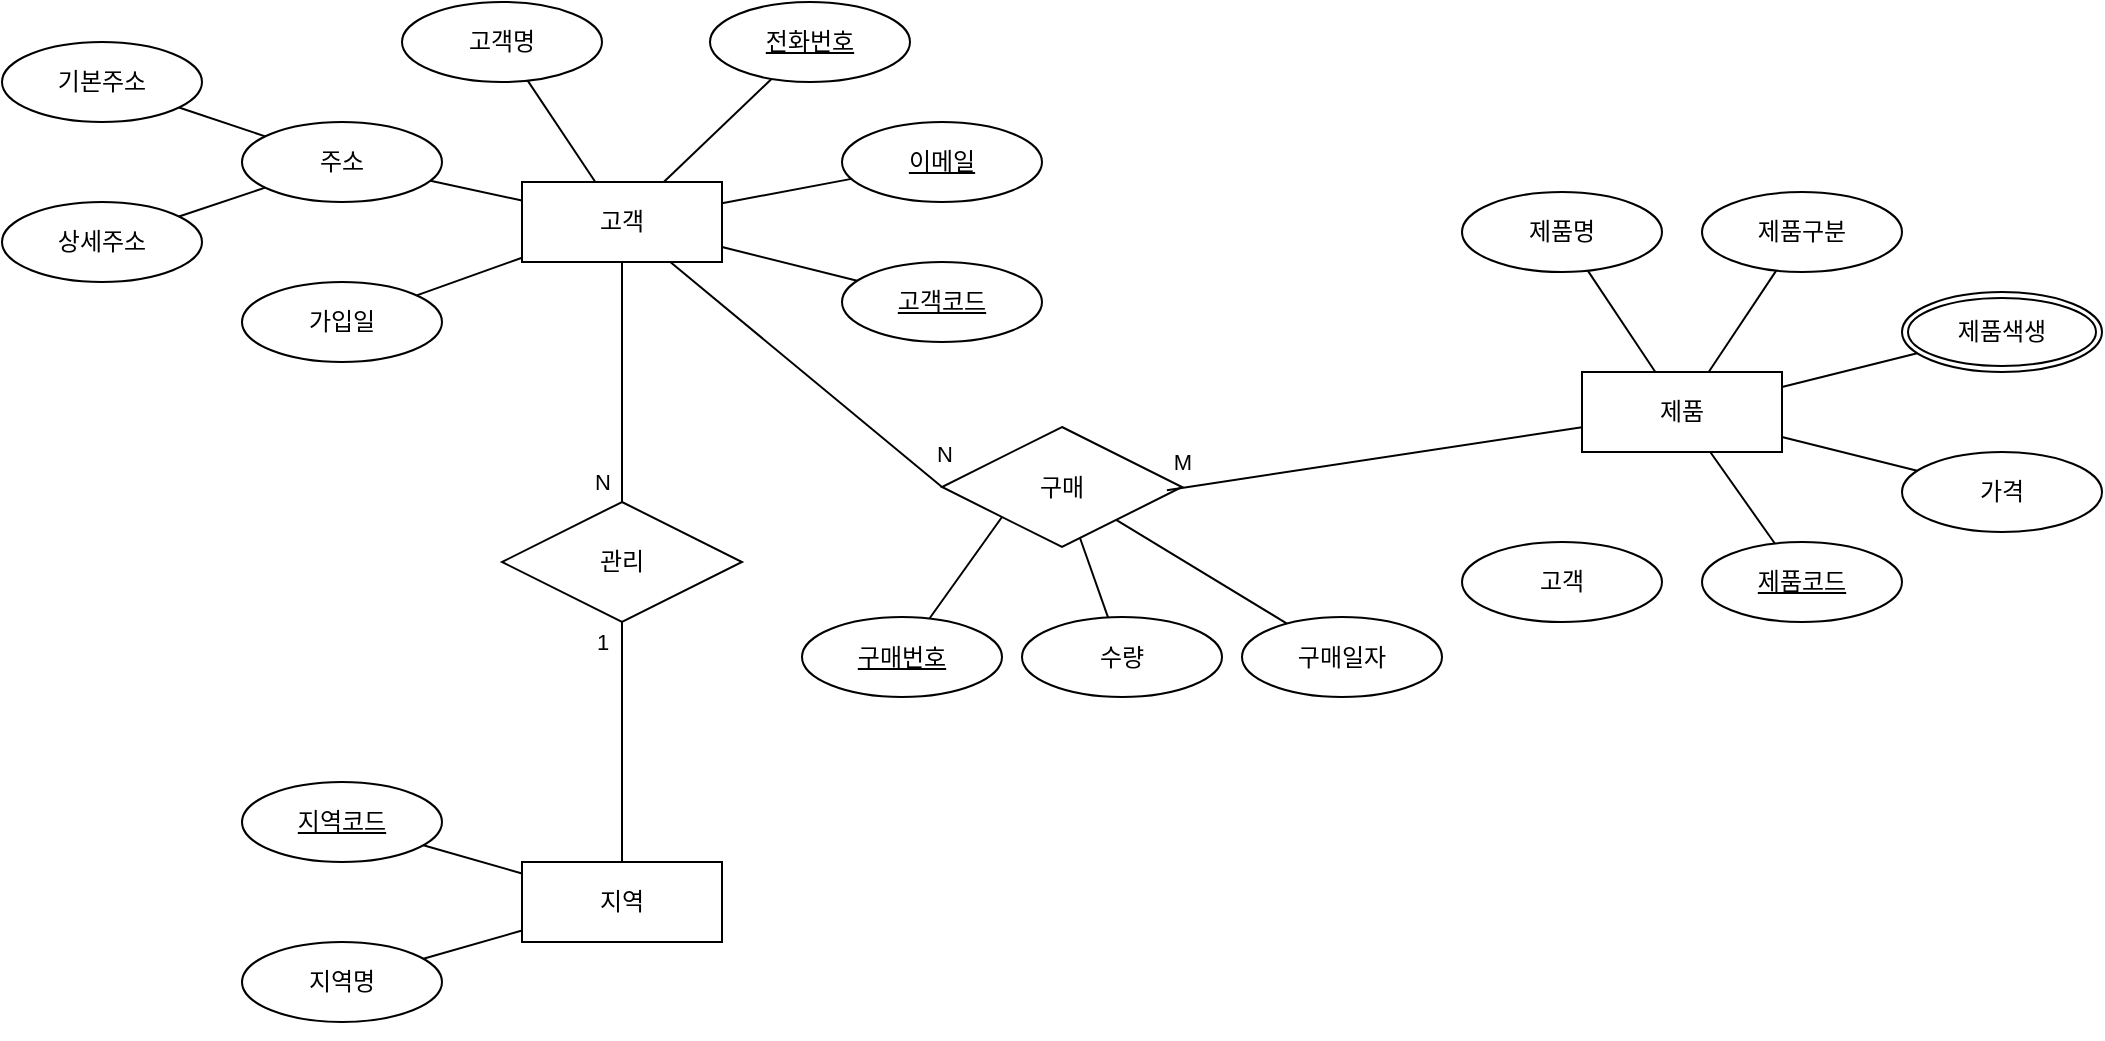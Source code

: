 <mxfile version="28.2.7">
  <diagram name="페이지-1" id="4dpibiQrphXVGG_1To1Z">
    <mxGraphModel dx="787" dy="1120" grid="1" gridSize="10" guides="1" tooltips="1" connect="1" arrows="1" fold="1" page="1" pageScale="1" pageWidth="827" pageHeight="1169" math="0" shadow="0">
      <root>
        <mxCell id="0" />
        <mxCell id="1" parent="0" />
        <mxCell id="Wu-X3HXLKaEp5Js9x2QL-1" value="고객" style="whiteSpace=wrap;html=1;align=center;" vertex="1" parent="1">
          <mxGeometry x="390" y="250" width="100" height="40" as="geometry" />
        </mxCell>
        <mxCell id="Wu-X3HXLKaEp5Js9x2QL-3" value="고객명" style="ellipse;whiteSpace=wrap;html=1;align=center;" vertex="1" parent="1">
          <mxGeometry x="330" y="160" width="100" height="40" as="geometry" />
        </mxCell>
        <mxCell id="Wu-X3HXLKaEp5Js9x2QL-4" value="" style="endArrow=none;html=1;rounded=0;" edge="1" parent="1" source="Wu-X3HXLKaEp5Js9x2QL-3" target="Wu-X3HXLKaEp5Js9x2QL-1">
          <mxGeometry relative="1" as="geometry">
            <mxPoint x="350" y="300" as="sourcePoint" />
            <mxPoint x="510" y="300" as="targetPoint" />
          </mxGeometry>
        </mxCell>
        <mxCell id="Wu-X3HXLKaEp5Js9x2QL-6" value="전화번호" style="ellipse;whiteSpace=wrap;html=1;align=center;fontStyle=4;" vertex="1" parent="1">
          <mxGeometry x="484" y="160" width="100" height="40" as="geometry" />
        </mxCell>
        <mxCell id="Wu-X3HXLKaEp5Js9x2QL-7" value="" style="endArrow=none;html=1;rounded=0;" edge="1" parent="1" source="Wu-X3HXLKaEp5Js9x2QL-6" target="Wu-X3HXLKaEp5Js9x2QL-1">
          <mxGeometry relative="1" as="geometry">
            <mxPoint x="400" y="220" as="sourcePoint" />
            <mxPoint x="460" y="270" as="targetPoint" />
          </mxGeometry>
        </mxCell>
        <mxCell id="Wu-X3HXLKaEp5Js9x2QL-8" value="이메일" style="ellipse;whiteSpace=wrap;html=1;align=center;fontStyle=4;" vertex="1" parent="1">
          <mxGeometry x="550" y="220" width="100" height="40" as="geometry" />
        </mxCell>
        <mxCell id="Wu-X3HXLKaEp5Js9x2QL-9" value="" style="endArrow=none;html=1;rounded=0;" edge="1" parent="1" source="Wu-X3HXLKaEp5Js9x2QL-8" target="Wu-X3HXLKaEp5Js9x2QL-1">
          <mxGeometry relative="1" as="geometry">
            <mxPoint x="564" y="220" as="sourcePoint" />
            <mxPoint x="470" y="270" as="targetPoint" />
          </mxGeometry>
        </mxCell>
        <mxCell id="Wu-X3HXLKaEp5Js9x2QL-10" value="고객코드" style="ellipse;whiteSpace=wrap;html=1;align=center;fontStyle=4;" vertex="1" parent="1">
          <mxGeometry x="550" y="290" width="100" height="40" as="geometry" />
        </mxCell>
        <mxCell id="Wu-X3HXLKaEp5Js9x2QL-11" value="" style="endArrow=none;html=1;rounded=0;" edge="1" parent="1" source="Wu-X3HXLKaEp5Js9x2QL-10" target="Wu-X3HXLKaEp5Js9x2QL-1">
          <mxGeometry relative="1" as="geometry">
            <mxPoint x="570" y="290" as="sourcePoint" />
            <mxPoint x="510" y="320" as="targetPoint" />
          </mxGeometry>
        </mxCell>
        <mxCell id="Wu-X3HXLKaEp5Js9x2QL-12" value="주소" style="ellipse;whiteSpace=wrap;html=1;align=center;" vertex="1" parent="1">
          <mxGeometry x="250" y="220" width="100" height="40" as="geometry" />
        </mxCell>
        <mxCell id="Wu-X3HXLKaEp5Js9x2QL-13" value="기본주소" style="ellipse;whiteSpace=wrap;html=1;align=center;" vertex="1" parent="1">
          <mxGeometry x="130" y="180" width="100" height="40" as="geometry" />
        </mxCell>
        <mxCell id="Wu-X3HXLKaEp5Js9x2QL-15" value="상세주소" style="ellipse;whiteSpace=wrap;html=1;align=center;fontStyle=0" vertex="1" parent="1">
          <mxGeometry x="130" y="260" width="100" height="40" as="geometry" />
        </mxCell>
        <mxCell id="Wu-X3HXLKaEp5Js9x2QL-17" value="" style="endArrow=none;html=1;rounded=0;" edge="1" parent="1" source="Wu-X3HXLKaEp5Js9x2QL-12" target="Wu-X3HXLKaEp5Js9x2QL-1">
          <mxGeometry relative="1" as="geometry">
            <mxPoint x="420" y="210" as="sourcePoint" />
            <mxPoint x="454" y="261" as="targetPoint" />
          </mxGeometry>
        </mxCell>
        <mxCell id="Wu-X3HXLKaEp5Js9x2QL-18" value="" style="endArrow=none;html=1;rounded=0;" edge="1" parent="1" source="Wu-X3HXLKaEp5Js9x2QL-13" target="Wu-X3HXLKaEp5Js9x2QL-12">
          <mxGeometry relative="1" as="geometry">
            <mxPoint x="360" y="250" as="sourcePoint" />
            <mxPoint x="406" y="260" as="targetPoint" />
          </mxGeometry>
        </mxCell>
        <mxCell id="Wu-X3HXLKaEp5Js9x2QL-19" value="" style="endArrow=none;html=1;rounded=0;" edge="1" parent="1" source="Wu-X3HXLKaEp5Js9x2QL-15" target="Wu-X3HXLKaEp5Js9x2QL-12">
          <mxGeometry relative="1" as="geometry">
            <mxPoint x="320" y="250" as="sourcePoint" />
            <mxPoint x="363" y="264" as="targetPoint" />
          </mxGeometry>
        </mxCell>
        <mxCell id="Wu-X3HXLKaEp5Js9x2QL-20" value="가입일" style="ellipse;whiteSpace=wrap;html=1;align=center;" vertex="1" parent="1">
          <mxGeometry x="250" y="300" width="100" height="40" as="geometry" />
        </mxCell>
        <mxCell id="Wu-X3HXLKaEp5Js9x2QL-21" value="" style="endArrow=none;html=1;rounded=0;" edge="1" parent="1" source="Wu-X3HXLKaEp5Js9x2QL-20" target="Wu-X3HXLKaEp5Js9x2QL-1">
          <mxGeometry relative="1" as="geometry">
            <mxPoint x="370" y="250" as="sourcePoint" />
            <mxPoint x="416" y="260" as="targetPoint" />
          </mxGeometry>
        </mxCell>
        <mxCell id="Wu-X3HXLKaEp5Js9x2QL-24" value="지역" style="whiteSpace=wrap;html=1;align=center;" vertex="1" parent="1">
          <mxGeometry x="390" y="590" width="100" height="40" as="geometry" />
        </mxCell>
        <mxCell id="Wu-X3HXLKaEp5Js9x2QL-25" value="지역명" style="ellipse;whiteSpace=wrap;html=1;align=center;" vertex="1" parent="1">
          <mxGeometry x="250" y="630" width="100" height="40" as="geometry" />
        </mxCell>
        <mxCell id="Wu-X3HXLKaEp5Js9x2QL-26" value="지역코드" style="ellipse;whiteSpace=wrap;html=1;align=center;fontStyle=4;" vertex="1" parent="1">
          <mxGeometry x="250" y="550" width="100" height="40" as="geometry" />
        </mxCell>
        <mxCell id="Wu-X3HXLKaEp5Js9x2QL-27" value="" style="endArrow=none;html=1;rounded=0;" edge="1" parent="1" source="Wu-X3HXLKaEp5Js9x2QL-24" target="Wu-X3HXLKaEp5Js9x2QL-25">
          <mxGeometry relative="1" as="geometry">
            <mxPoint x="430" y="595" as="sourcePoint" />
            <mxPoint x="468" y="525" as="targetPoint" />
          </mxGeometry>
        </mxCell>
        <mxCell id="Wu-X3HXLKaEp5Js9x2QL-28" value="" style="endArrow=none;html=1;rounded=0;" edge="1" parent="1" source="Wu-X3HXLKaEp5Js9x2QL-24" target="Wu-X3HXLKaEp5Js9x2QL-26">
          <mxGeometry relative="1" as="geometry">
            <mxPoint x="499" y="551" as="sourcePoint" />
            <mxPoint x="470" y="515" as="targetPoint" />
          </mxGeometry>
        </mxCell>
        <mxCell id="Wu-X3HXLKaEp5Js9x2QL-29" value="제품" style="whiteSpace=wrap;html=1;align=center;" vertex="1" parent="1">
          <mxGeometry x="920" y="345" width="100" height="40" as="geometry" />
        </mxCell>
        <mxCell id="Wu-X3HXLKaEp5Js9x2QL-30" value="제품코드" style="ellipse;whiteSpace=wrap;html=1;align=center;fontStyle=4;" vertex="1" parent="1">
          <mxGeometry x="980" y="430" width="100" height="40" as="geometry" />
        </mxCell>
        <mxCell id="Wu-X3HXLKaEp5Js9x2QL-32" value="제품명" style="ellipse;whiteSpace=wrap;html=1;align=center;" vertex="1" parent="1">
          <mxGeometry x="860" y="255" width="100" height="40" as="geometry" />
        </mxCell>
        <mxCell id="Wu-X3HXLKaEp5Js9x2QL-33" value="제품구분" style="ellipse;whiteSpace=wrap;html=1;align=center;" vertex="1" parent="1">
          <mxGeometry x="980" y="255" width="100" height="40" as="geometry" />
        </mxCell>
        <mxCell id="Wu-X3HXLKaEp5Js9x2QL-35" value="제품색생" style="ellipse;shape=doubleEllipse;margin=3;whiteSpace=wrap;html=1;align=center;" vertex="1" parent="1">
          <mxGeometry x="1080" y="305" width="100" height="40" as="geometry" />
        </mxCell>
        <mxCell id="Wu-X3HXLKaEp5Js9x2QL-36" value="가격" style="ellipse;whiteSpace=wrap;html=1;align=center;" vertex="1" parent="1">
          <mxGeometry x="1080" y="385" width="100" height="40" as="geometry" />
        </mxCell>
        <mxCell id="Wu-X3HXLKaEp5Js9x2QL-37" value="" style="endArrow=none;html=1;rounded=0;fontStyle=1" edge="1" parent="1" source="Wu-X3HXLKaEp5Js9x2QL-29" target="Wu-X3HXLKaEp5Js9x2QL-30">
          <mxGeometry relative="1" as="geometry">
            <mxPoint x="943" y="101" as="sourcePoint" />
            <mxPoint x="900" y="95" as="targetPoint" />
          </mxGeometry>
        </mxCell>
        <mxCell id="Wu-X3HXLKaEp5Js9x2QL-38" value="" style="endArrow=none;html=1;rounded=0;" edge="1" parent="1" source="Wu-X3HXLKaEp5Js9x2QL-29" target="Wu-X3HXLKaEp5Js9x2QL-32">
          <mxGeometry relative="1" as="geometry">
            <mxPoint x="953" y="301" as="sourcePoint" />
            <mxPoint x="910" y="295" as="targetPoint" />
          </mxGeometry>
        </mxCell>
        <mxCell id="Wu-X3HXLKaEp5Js9x2QL-39" value="" style="endArrow=none;html=1;rounded=0;" edge="1" parent="1" source="Wu-X3HXLKaEp5Js9x2QL-29" target="Wu-X3HXLKaEp5Js9x2QL-33">
          <mxGeometry relative="1" as="geometry">
            <mxPoint x="993" y="351" as="sourcePoint" />
            <mxPoint x="950" y="345" as="targetPoint" />
          </mxGeometry>
        </mxCell>
        <mxCell id="Wu-X3HXLKaEp5Js9x2QL-40" value="" style="endArrow=none;html=1;rounded=0;" edge="1" parent="1" source="Wu-X3HXLKaEp5Js9x2QL-35" target="Wu-X3HXLKaEp5Js9x2QL-29">
          <mxGeometry relative="1" as="geometry">
            <mxPoint x="1103" y="501" as="sourcePoint" />
            <mxPoint x="1060" y="495" as="targetPoint" />
          </mxGeometry>
        </mxCell>
        <mxCell id="Wu-X3HXLKaEp5Js9x2QL-41" value="" style="endArrow=none;html=1;rounded=0;" edge="1" parent="1" source="Wu-X3HXLKaEp5Js9x2QL-36" target="Wu-X3HXLKaEp5Js9x2QL-29">
          <mxGeometry relative="1" as="geometry">
            <mxPoint x="1153" y="321" as="sourcePoint" />
            <mxPoint x="1110" y="315" as="targetPoint" />
          </mxGeometry>
        </mxCell>
        <mxCell id="Wu-X3HXLKaEp5Js9x2QL-42" style="edgeStyle=orthogonalEdgeStyle;rounded=0;orthogonalLoop=1;jettySize=auto;html=1;exitX=0.5;exitY=1;exitDx=0;exitDy=0;" edge="1" parent="1" source="Wu-X3HXLKaEp5Js9x2QL-25" target="Wu-X3HXLKaEp5Js9x2QL-25">
          <mxGeometry relative="1" as="geometry" />
        </mxCell>
        <mxCell id="Wu-X3HXLKaEp5Js9x2QL-45" value="고객" style="ellipse;whiteSpace=wrap;html=1;align=center;" vertex="1" parent="1">
          <mxGeometry x="860" y="430" width="100" height="40" as="geometry" />
        </mxCell>
        <mxCell id="Wu-X3HXLKaEp5Js9x2QL-46" value="관리" style="shape=rhombus;perimeter=rhombusPerimeter;whiteSpace=wrap;html=1;align=center;" vertex="1" parent="1">
          <mxGeometry x="380" y="410" width="120" height="60" as="geometry" />
        </mxCell>
        <mxCell id="Wu-X3HXLKaEp5Js9x2QL-47" value="" style="endArrow=none;html=1;rounded=0;" edge="1" parent="1" source="Wu-X3HXLKaEp5Js9x2QL-46" target="Wu-X3HXLKaEp5Js9x2QL-1">
          <mxGeometry relative="1" as="geometry">
            <mxPoint x="450" y="472" as="sourcePoint" />
            <mxPoint x="548" y="380" as="targetPoint" />
          </mxGeometry>
        </mxCell>
        <mxCell id="Wu-X3HXLKaEp5Js9x2QL-49" value="N" style="edgeLabel;html=1;align=center;verticalAlign=middle;resizable=0;points=[];" vertex="1" connectable="0" parent="Wu-X3HXLKaEp5Js9x2QL-47">
          <mxGeometry x="0.235" y="-2" relative="1" as="geometry">
            <mxPoint x="-12" y="64" as="offset" />
          </mxGeometry>
        </mxCell>
        <mxCell id="Wu-X3HXLKaEp5Js9x2QL-48" value="" style="endArrow=none;html=1;rounded=0;" edge="1" parent="1" source="Wu-X3HXLKaEp5Js9x2QL-24" target="Wu-X3HXLKaEp5Js9x2QL-46">
          <mxGeometry relative="1" as="geometry">
            <mxPoint x="470" y="610" as="sourcePoint" />
            <mxPoint x="470" y="490" as="targetPoint" />
          </mxGeometry>
        </mxCell>
        <mxCell id="Wu-X3HXLKaEp5Js9x2QL-50" value="1" style="edgeLabel;html=1;align=center;verticalAlign=middle;resizable=0;points=[];" vertex="1" connectable="0" parent="Wu-X3HXLKaEp5Js9x2QL-48">
          <mxGeometry x="0.216" y="2" relative="1" as="geometry">
            <mxPoint x="-8" y="-37" as="offset" />
          </mxGeometry>
        </mxCell>
        <mxCell id="Wu-X3HXLKaEp5Js9x2QL-51" value="구매" style="shape=rhombus;perimeter=rhombusPerimeter;whiteSpace=wrap;html=1;align=center;" vertex="1" parent="1">
          <mxGeometry x="600" y="372.5" width="120" height="60" as="geometry" />
        </mxCell>
        <mxCell id="Wu-X3HXLKaEp5Js9x2QL-53" value="구매번호" style="ellipse;whiteSpace=wrap;html=1;align=center;fontStyle=4;" vertex="1" parent="1">
          <mxGeometry x="530" y="467.5" width="100" height="40" as="geometry" />
        </mxCell>
        <mxCell id="Wu-X3HXLKaEp5Js9x2QL-54" value="수량" style="ellipse;whiteSpace=wrap;html=1;align=center;" vertex="1" parent="1">
          <mxGeometry x="640" y="467.5" width="100" height="40" as="geometry" />
        </mxCell>
        <mxCell id="Wu-X3HXLKaEp5Js9x2QL-55" value="구매일자" style="ellipse;whiteSpace=wrap;html=1;align=center;" vertex="1" parent="1">
          <mxGeometry x="750" y="467.5" width="100" height="40" as="geometry" />
        </mxCell>
        <mxCell id="Wu-X3HXLKaEp5Js9x2QL-56" value="" style="endArrow=none;html=1;rounded=0;" edge="1" parent="1" source="Wu-X3HXLKaEp5Js9x2QL-51" target="Wu-X3HXLKaEp5Js9x2QL-55">
          <mxGeometry relative="1" as="geometry">
            <mxPoint x="964" y="433.5" as="sourcePoint" />
            <mxPoint x="930" y="382.5" as="targetPoint" />
          </mxGeometry>
        </mxCell>
        <mxCell id="Wu-X3HXLKaEp5Js9x2QL-57" value="" style="endArrow=none;html=1;rounded=0;" edge="1" parent="1" source="Wu-X3HXLKaEp5Js9x2QL-54" target="Wu-X3HXLKaEp5Js9x2QL-51">
          <mxGeometry relative="1" as="geometry">
            <mxPoint x="704" y="463.5" as="sourcePoint" />
            <mxPoint x="670" y="412.5" as="targetPoint" />
          </mxGeometry>
        </mxCell>
        <mxCell id="Wu-X3HXLKaEp5Js9x2QL-58" value="" style="endArrow=none;html=1;rounded=0;entryX=0;entryY=1;entryDx=0;entryDy=0;" edge="1" parent="1" source="Wu-X3HXLKaEp5Js9x2QL-53" target="Wu-X3HXLKaEp5Js9x2QL-51">
          <mxGeometry relative="1" as="geometry">
            <mxPoint x="654" y="493.5" as="sourcePoint" />
            <mxPoint x="620" y="442.5" as="targetPoint" />
          </mxGeometry>
        </mxCell>
        <mxCell id="Wu-X3HXLKaEp5Js9x2QL-59" value="" style="endArrow=none;html=1;rounded=0;exitX=0;exitY=0.5;exitDx=0;exitDy=0;" edge="1" parent="1" source="Wu-X3HXLKaEp5Js9x2QL-51" target="Wu-X3HXLKaEp5Js9x2QL-1">
          <mxGeometry relative="1" as="geometry">
            <mxPoint x="430" y="470" as="sourcePoint" />
            <mxPoint x="430" y="350" as="targetPoint" />
          </mxGeometry>
        </mxCell>
        <mxCell id="Wu-X3HXLKaEp5Js9x2QL-60" value="N" style="edgeLabel;html=1;align=center;verticalAlign=middle;resizable=0;points=[];" vertex="1" connectable="0" parent="Wu-X3HXLKaEp5Js9x2QL-59">
          <mxGeometry x="0.235" y="-2" relative="1" as="geometry">
            <mxPoint x="83" y="54" as="offset" />
          </mxGeometry>
        </mxCell>
        <mxCell id="Wu-X3HXLKaEp5Js9x2QL-61" value="" style="endArrow=none;html=1;rounded=0;entryX=0.937;entryY=0.527;entryDx=0;entryDy=0;entryPerimeter=0;" edge="1" parent="1" source="Wu-X3HXLKaEp5Js9x2QL-29" target="Wu-X3HXLKaEp5Js9x2QL-51">
          <mxGeometry relative="1" as="geometry">
            <mxPoint x="676" y="473" as="sourcePoint" />
            <mxPoint x="540" y="360" as="targetPoint" />
          </mxGeometry>
        </mxCell>
        <mxCell id="Wu-X3HXLKaEp5Js9x2QL-62" value="M" style="edgeLabel;html=1;align=center;verticalAlign=middle;resizable=0;points=[];" vertex="1" connectable="0" parent="Wu-X3HXLKaEp5Js9x2QL-61">
          <mxGeometry x="0.235" y="-2" relative="1" as="geometry">
            <mxPoint x="-72" as="offset" />
          </mxGeometry>
        </mxCell>
      </root>
    </mxGraphModel>
  </diagram>
</mxfile>
